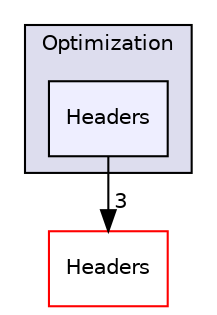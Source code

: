digraph "Headers" {
  compound=true
  node [ fontsize="10", fontname="Helvetica"];
  edge [ labelfontsize="10", labelfontname="Helvetica"];
  subgraph clusterdir_44d55a84988d0e22835769f22e88f43a {
    graph [ bgcolor="#ddddee", pencolor="black", label="Optimization" fontname="Helvetica", fontsize="10", URL="dir_44d55a84988d0e22835769f22e88f43a.html"]
  dir_2ee2ceb39d2030e8a5afe80bb7a1fdce [shape=box, label="Headers", style="filled", fillcolor="#eeeeff", pencolor="black", URL="dir_2ee2ceb39d2030e8a5afe80bb7a1fdce.html"];
  }
  dir_3ed09e8ce6640af79318ee4a8db1ede0 [shape=box label="Headers" fillcolor="white" style="filled" color="red" URL="dir_3ed09e8ce6640af79318ee4a8db1ede0.html"];
  dir_2ee2ceb39d2030e8a5afe80bb7a1fdce->dir_3ed09e8ce6640af79318ee4a8db1ede0 [headlabel="3", labeldistance=1.5 headhref="dir_000058_000008.html"];
}
